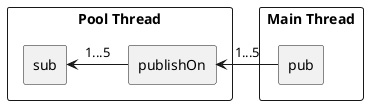 @startuml
'skinparam linetype polyline
'skinparam linetype ortho

rectangle "Main Thread" as mThread {
	rectangle "pub" as pub {

	}
}

rectangle "Pool Thread" as pThread {

	rectangle "sub" as sub {

	}
	rectangle "publishOn" as pOn {

	}
}

pub -l-> pOn :1...5
pOn -l-> sub :1...5
'sOn --> pub:start thread
'pub -l-> sub :1...5





@enduml